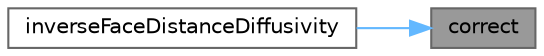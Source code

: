 digraph "correct"
{
 // LATEX_PDF_SIZE
  bgcolor="transparent";
  edge [fontname=Helvetica,fontsize=10,labelfontname=Helvetica,labelfontsize=10];
  node [fontname=Helvetica,fontsize=10,shape=box,height=0.2,width=0.4];
  rankdir="RL";
  Node1 [id="Node000001",label="correct",height=0.2,width=0.4,color="gray40", fillcolor="grey60", style="filled", fontcolor="black",tooltip=" "];
  Node1 -> Node2 [id="edge1_Node000001_Node000002",dir="back",color="steelblue1",style="solid",tooltip=" "];
  Node2 [id="Node000002",label="inverseFaceDistanceDiffusivity",height=0.2,width=0.4,color="grey40", fillcolor="white", style="filled",URL="$classFoam_1_1inverseFaceDistanceDiffusivity.html#a8785d16c5f8c04cf57589f9ca89b5257",tooltip=" "];
}
